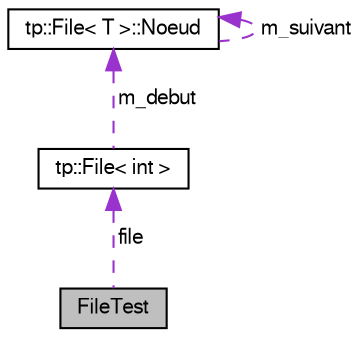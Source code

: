 digraph G
{
  edge [fontname="FreeSans",fontsize="10",labelfontname="FreeSans",labelfontsize="10"];
  node [fontname="FreeSans",fontsize="10",shape=record];
  Node1 [label="FileTest",height=0.2,width=0.4,color="black", fillcolor="grey75", style="filled" fontcolor="black"];
  Node2 -> Node1 [dir="back",color="darkorchid3",fontsize="10",style="dashed",label=" file" ,fontname="FreeSans"];
  Node2 [label="tp::File\< int \>",height=0.2,width=0.4,color="black", fillcolor="white", style="filled",URL="$classtp_1_1_file.html"];
  Node3 -> Node2 [dir="back",color="darkorchid3",fontsize="10",style="dashed",label=" m_debut" ,fontname="FreeSans"];
  Node3 [label="tp::File\< T \>::Noeud",height=0.2,width=0.4,color="black", fillcolor="white", style="filled",URL="$classtp_1_1_file_1_1_noeud.html",tooltip="classe interne reprÃ©sentant un noeud typique"];
  Node3 -> Node3 [dir="back",color="darkorchid3",fontsize="10",style="dashed",label=" m_suivant" ,fontname="FreeSans"];
}
